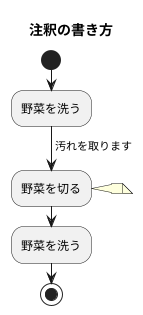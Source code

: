 @startuml 注釈
title 注釈の書き方
start
:野菜を洗う;
-> 汚れを取ります;
:野菜を切る;
note right
end note
:野菜を洗う;
stop
@enduml